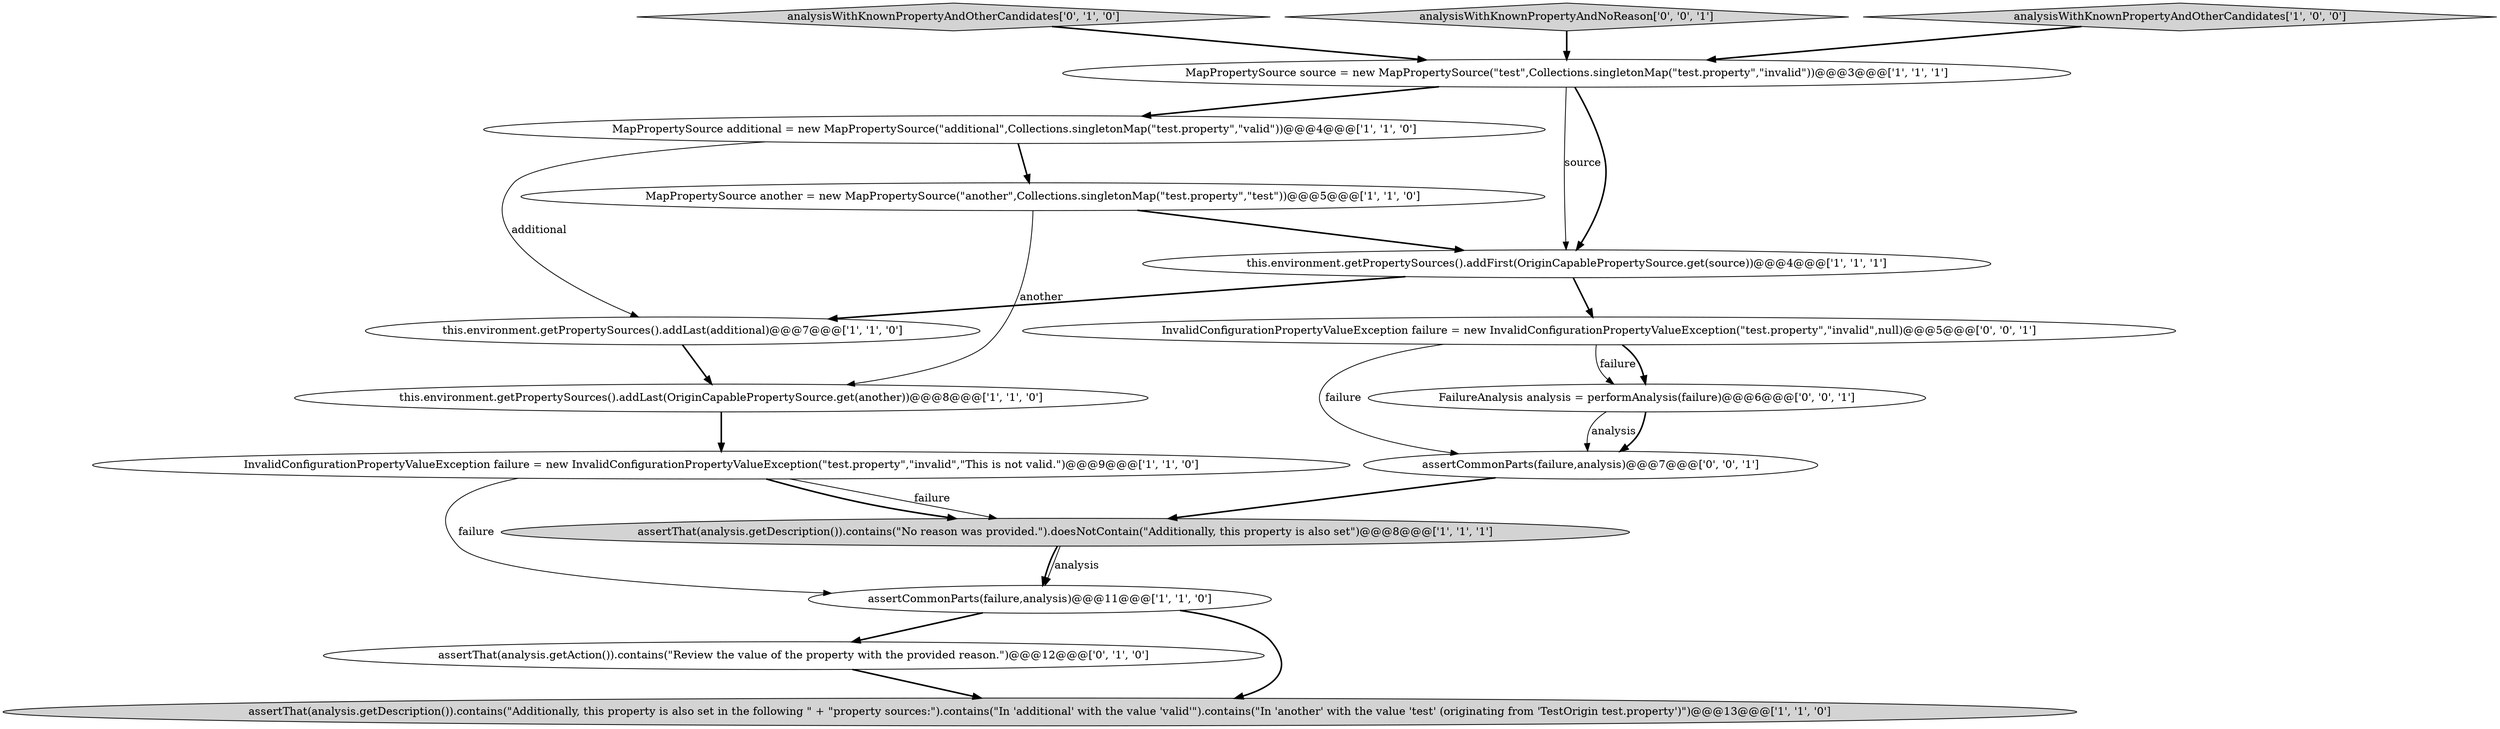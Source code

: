 digraph {
14 [style = filled, label = "assertCommonParts(failure,analysis)@@@7@@@['0', '0', '1']", fillcolor = white, shape = ellipse image = "AAA0AAABBB3BBB"];
12 [style = filled, label = "analysisWithKnownPropertyAndOtherCandidates['0', '1', '0']", fillcolor = lightgray, shape = diamond image = "AAA0AAABBB2BBB"];
15 [style = filled, label = "InvalidConfigurationPropertyValueException failure = new InvalidConfigurationPropertyValueException(\"test.property\",\"invalid\",null)@@@5@@@['0', '0', '1']", fillcolor = white, shape = ellipse image = "AAA0AAABBB3BBB"];
3 [style = filled, label = "MapPropertySource source = new MapPropertySource(\"test\",Collections.singletonMap(\"test.property\",\"invalid\"))@@@3@@@['1', '1', '1']", fillcolor = white, shape = ellipse image = "AAA0AAABBB1BBB"];
11 [style = filled, label = "assertThat(analysis.getAction()).contains(\"Review the value of the property with the provided reason.\")@@@12@@@['0', '1', '0']", fillcolor = white, shape = ellipse image = "AAA1AAABBB2BBB"];
9 [style = filled, label = "InvalidConfigurationPropertyValueException failure = new InvalidConfigurationPropertyValueException(\"test.property\",\"invalid\",\"This is not valid.\")@@@9@@@['1', '1', '0']", fillcolor = white, shape = ellipse image = "AAA0AAABBB1BBB"];
10 [style = filled, label = "assertCommonParts(failure,analysis)@@@11@@@['1', '1', '0']", fillcolor = white, shape = ellipse image = "AAA0AAABBB1BBB"];
16 [style = filled, label = "analysisWithKnownPropertyAndNoReason['0', '0', '1']", fillcolor = lightgray, shape = diamond image = "AAA0AAABBB3BBB"];
6 [style = filled, label = "MapPropertySource additional = new MapPropertySource(\"additional\",Collections.singletonMap(\"test.property\",\"valid\"))@@@4@@@['1', '1', '0']", fillcolor = white, shape = ellipse image = "AAA0AAABBB1BBB"];
13 [style = filled, label = "FailureAnalysis analysis = performAnalysis(failure)@@@6@@@['0', '0', '1']", fillcolor = white, shape = ellipse image = "AAA0AAABBB3BBB"];
0 [style = filled, label = "MapPropertySource another = new MapPropertySource(\"another\",Collections.singletonMap(\"test.property\",\"test\"))@@@5@@@['1', '1', '0']", fillcolor = white, shape = ellipse image = "AAA0AAABBB1BBB"];
4 [style = filled, label = "this.environment.getPropertySources().addLast(OriginCapablePropertySource.get(another))@@@8@@@['1', '1', '0']", fillcolor = white, shape = ellipse image = "AAA0AAABBB1BBB"];
8 [style = filled, label = "this.environment.getPropertySources().addLast(additional)@@@7@@@['1', '1', '0']", fillcolor = white, shape = ellipse image = "AAA0AAABBB1BBB"];
2 [style = filled, label = "analysisWithKnownPropertyAndOtherCandidates['1', '0', '0']", fillcolor = lightgray, shape = diamond image = "AAA0AAABBB1BBB"];
7 [style = filled, label = "this.environment.getPropertySources().addFirst(OriginCapablePropertySource.get(source))@@@4@@@['1', '1', '1']", fillcolor = white, shape = ellipse image = "AAA0AAABBB1BBB"];
1 [style = filled, label = "assertThat(analysis.getDescription()).contains(\"Additionally, this property is also set in the following \" + \"property sources:\").contains(\"In 'additional' with the value 'valid'\").contains(\"In 'another' with the value 'test' (originating from 'TestOrigin test.property')\")@@@13@@@['1', '1', '0']", fillcolor = lightgray, shape = ellipse image = "AAA0AAABBB1BBB"];
5 [style = filled, label = "assertThat(analysis.getDescription()).contains(\"No reason was provided.\").doesNotContain(\"Additionally, this property is also set\")@@@8@@@['1', '1', '1']", fillcolor = lightgray, shape = ellipse image = "AAA0AAABBB1BBB"];
14->5 [style = bold, label=""];
0->4 [style = solid, label="another"];
7->8 [style = bold, label=""];
9->5 [style = solid, label="failure"];
8->4 [style = bold, label=""];
6->8 [style = solid, label="additional"];
0->7 [style = bold, label=""];
6->0 [style = bold, label=""];
5->10 [style = solid, label="analysis"];
11->1 [style = bold, label=""];
10->11 [style = bold, label=""];
15->13 [style = solid, label="failure"];
5->10 [style = bold, label=""];
3->7 [style = bold, label=""];
2->3 [style = bold, label=""];
3->6 [style = bold, label=""];
13->14 [style = solid, label="analysis"];
10->1 [style = bold, label=""];
3->7 [style = solid, label="source"];
9->10 [style = solid, label="failure"];
12->3 [style = bold, label=""];
16->3 [style = bold, label=""];
4->9 [style = bold, label=""];
15->14 [style = solid, label="failure"];
15->13 [style = bold, label=""];
7->15 [style = bold, label=""];
13->14 [style = bold, label=""];
9->5 [style = bold, label=""];
}
